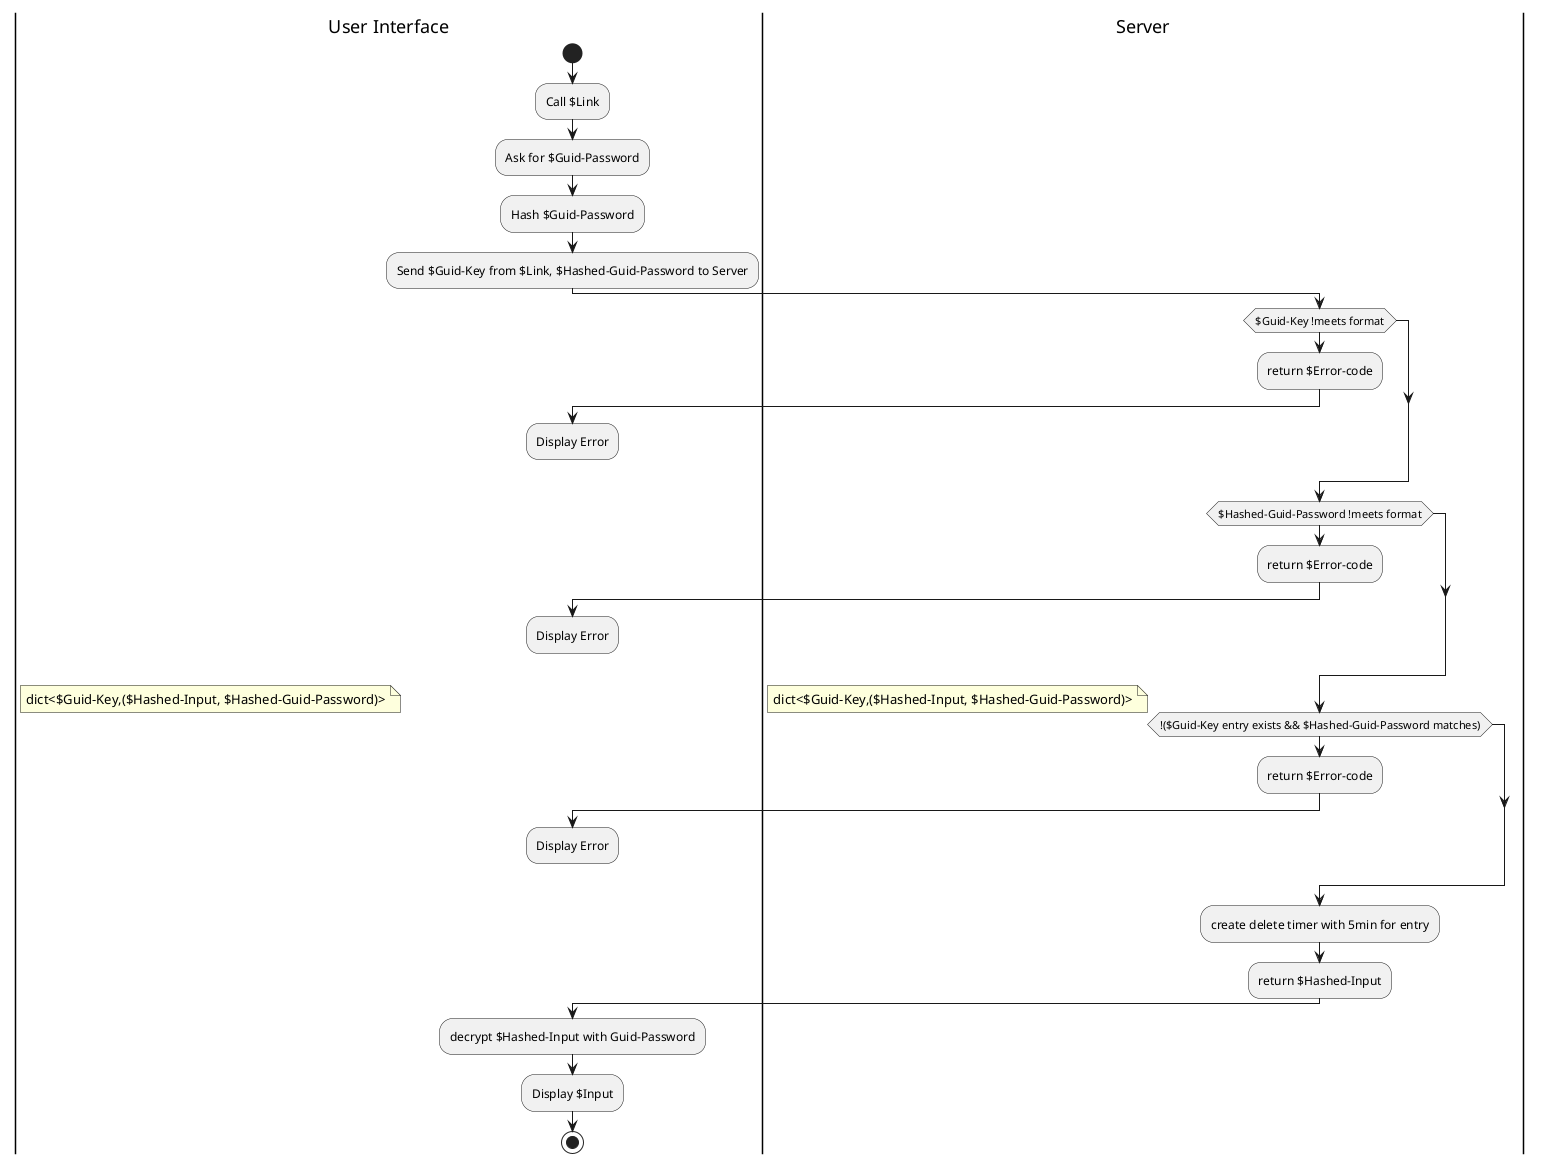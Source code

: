 @startuml
|User Interface|
start
:Call $Link;
:Ask for $Guid-Password;
:Hash $Guid-Password;
:Send $Guid-Key from $Link, $Hashed-Guid-Password to Server;
|Server|
if($Guid-Key !meets format)
:return $Error-code;
|User Interface|
:Display Error;
detach
|Server|
endif
if($Hashed-Guid-Password !meets format)
:return $Error-code;
|User Interface|
:Display Error;
detach
|Server|
endif
if(!($Guid-Key entry exists && $Hashed-Guid-Password matches))
note right
dict<$Guid-Key,($Hashed-Input, $Hashed-Guid-Password)>
end note
else
:return $Error-code;
|User Interface|
:Display Error;
detach
|Server|
endif
:create delete timer with 5min for entry;
:return $Hashed-Input;
|User Interface|
:decrypt $Hashed-Input with Guid-Password;
:Display $Input;
stop
@enduml
